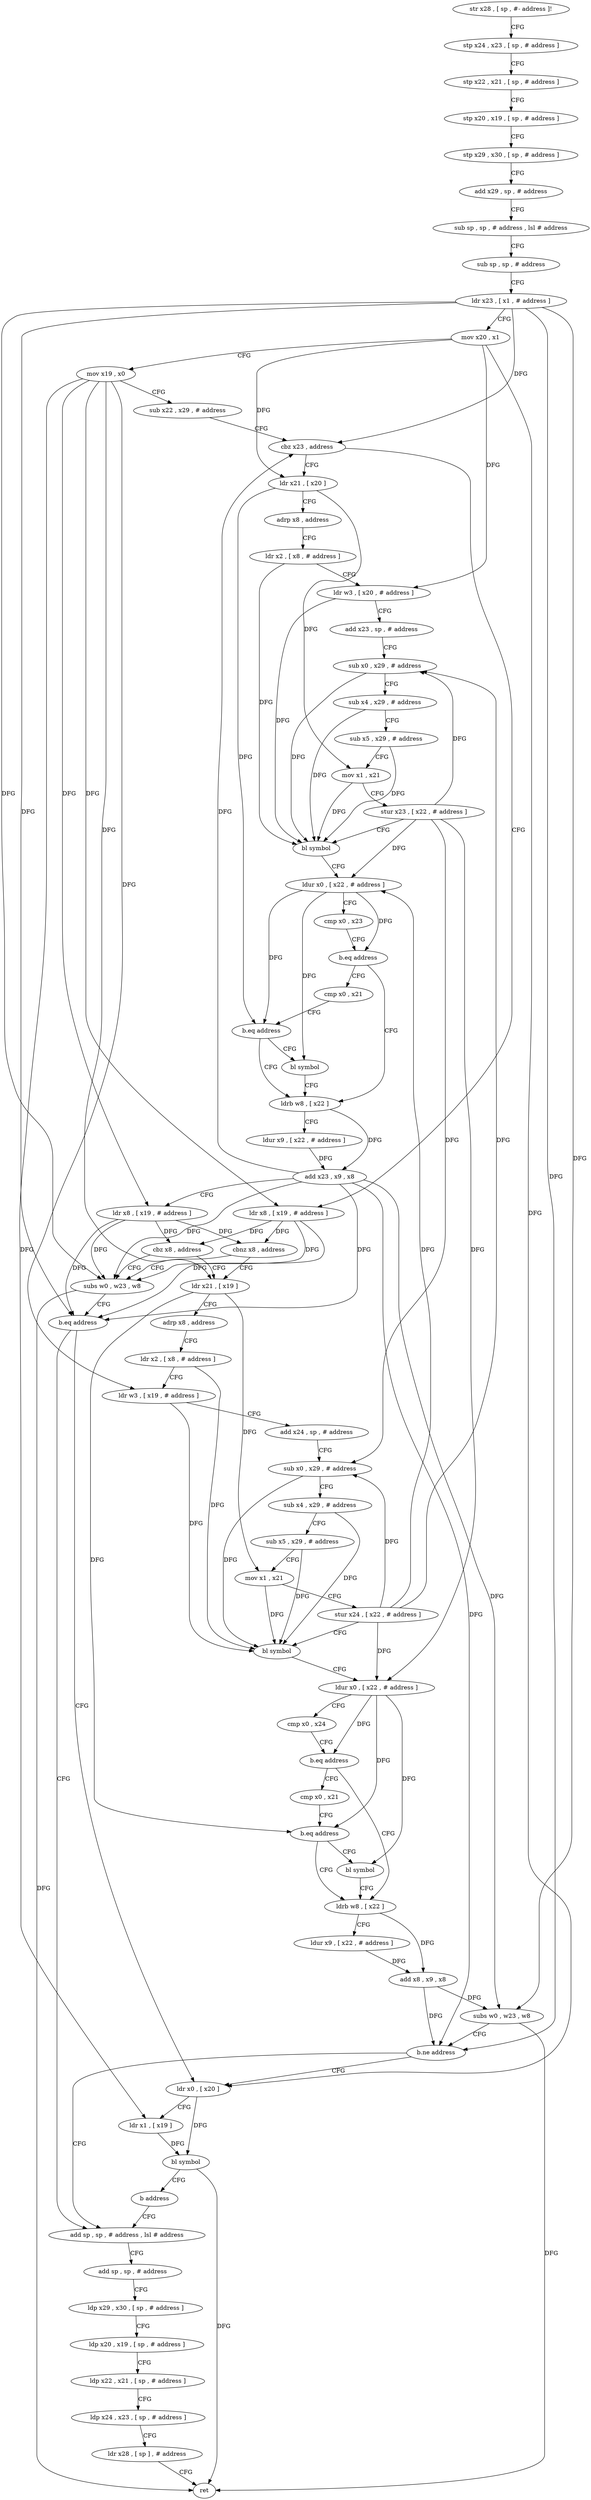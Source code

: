 digraph "func" {
"4238312" [label = "str x28 , [ sp , #- address ]!" ]
"4238316" [label = "stp x24 , x23 , [ sp , # address ]" ]
"4238320" [label = "stp x22 , x21 , [ sp , # address ]" ]
"4238324" [label = "stp x20 , x19 , [ sp , # address ]" ]
"4238328" [label = "stp x29 , x30 , [ sp , # address ]" ]
"4238332" [label = "add x29 , sp , # address" ]
"4238336" [label = "sub sp , sp , # address , lsl # address" ]
"4238340" [label = "sub sp , sp , # address" ]
"4238344" [label = "ldr x23 , [ x1 , # address ]" ]
"4238348" [label = "mov x20 , x1" ]
"4238352" [label = "mov x19 , x0" ]
"4238356" [label = "sub x22 , x29 , # address" ]
"4238360" [label = "cbz x23 , address" ]
"4238412" [label = "ldr x21 , [ x20 ]" ]
"4238364" [label = "ldr x8 , [ x19 , # address ]" ]
"4238416" [label = "adrp x8 , address" ]
"4238420" [label = "ldr x2 , [ x8 , # address ]" ]
"4238424" [label = "ldr w3 , [ x20 , # address ]" ]
"4238428" [label = "add x23 , sp , # address" ]
"4238432" [label = "sub x0 , x29 , # address" ]
"4238436" [label = "sub x4 , x29 , # address" ]
"4238440" [label = "sub x5 , x29 , # address" ]
"4238444" [label = "mov x1 , x21" ]
"4238448" [label = "stur x23 , [ x22 , # address ]" ]
"4238452" [label = "bl symbol" ]
"4238456" [label = "ldur x0 , [ x22 , # address ]" ]
"4238460" [label = "cmp x0 , x23" ]
"4238464" [label = "b.eq address" ]
"4238480" [label = "ldrb w8 , [ x22 ]" ]
"4238468" [label = "cmp x0 , x21" ]
"4238368" [label = "cbz x8 , address" ]
"4238500" [label = "ldr x21 , [ x19 ]" ]
"4238372" [label = "subs w0 , w23 , w8" ]
"4238484" [label = "ldur x9 , [ x22 , # address ]" ]
"4238488" [label = "add x23 , x9 , x8" ]
"4238492" [label = "ldr x8 , [ x19 , # address ]" ]
"4238496" [label = "cbnz x8 , address" ]
"4238472" [label = "b.eq address" ]
"4238476" [label = "bl symbol" ]
"4238504" [label = "adrp x8 , address" ]
"4238508" [label = "ldr x2 , [ x8 , # address ]" ]
"4238512" [label = "ldr w3 , [ x19 , # address ]" ]
"4238516" [label = "add x24 , sp , # address" ]
"4238520" [label = "sub x0 , x29 , # address" ]
"4238524" [label = "sub x4 , x29 , # address" ]
"4238528" [label = "sub x5 , x29 , # address" ]
"4238532" [label = "mov x1 , x21" ]
"4238536" [label = "stur x24 , [ x22 , # address ]" ]
"4238540" [label = "bl symbol" ]
"4238544" [label = "ldur x0 , [ x22 , # address ]" ]
"4238548" [label = "cmp x0 , x24" ]
"4238552" [label = "b.eq address" ]
"4238568" [label = "ldrb w8 , [ x22 ]" ]
"4238556" [label = "cmp x0 , x21" ]
"4238376" [label = "b.eq address" ]
"4238588" [label = "ldr x0 , [ x20 ]" ]
"4238380" [label = "add sp , sp , # address , lsl # address" ]
"4238572" [label = "ldur x9 , [ x22 , # address ]" ]
"4238576" [label = "add x8 , x9 , x8" ]
"4238580" [label = "subs w0 , w23 , w8" ]
"4238584" [label = "b.ne address" ]
"4238560" [label = "b.eq address" ]
"4238564" [label = "bl symbol" ]
"4238592" [label = "ldr x1 , [ x19 ]" ]
"4238596" [label = "bl symbol" ]
"4238600" [label = "b address" ]
"4238384" [label = "add sp , sp , # address" ]
"4238388" [label = "ldp x29 , x30 , [ sp , # address ]" ]
"4238392" [label = "ldp x20 , x19 , [ sp , # address ]" ]
"4238396" [label = "ldp x22 , x21 , [ sp , # address ]" ]
"4238400" [label = "ldp x24 , x23 , [ sp , # address ]" ]
"4238404" [label = "ldr x28 , [ sp ] , # address" ]
"4238408" [label = "ret" ]
"4238312" -> "4238316" [ label = "CFG" ]
"4238316" -> "4238320" [ label = "CFG" ]
"4238320" -> "4238324" [ label = "CFG" ]
"4238324" -> "4238328" [ label = "CFG" ]
"4238328" -> "4238332" [ label = "CFG" ]
"4238332" -> "4238336" [ label = "CFG" ]
"4238336" -> "4238340" [ label = "CFG" ]
"4238340" -> "4238344" [ label = "CFG" ]
"4238344" -> "4238348" [ label = "CFG" ]
"4238344" -> "4238360" [ label = "DFG" ]
"4238344" -> "4238372" [ label = "DFG" ]
"4238344" -> "4238376" [ label = "DFG" ]
"4238344" -> "4238580" [ label = "DFG" ]
"4238344" -> "4238584" [ label = "DFG" ]
"4238348" -> "4238352" [ label = "CFG" ]
"4238348" -> "4238412" [ label = "DFG" ]
"4238348" -> "4238424" [ label = "DFG" ]
"4238348" -> "4238588" [ label = "DFG" ]
"4238352" -> "4238356" [ label = "CFG" ]
"4238352" -> "4238364" [ label = "DFG" ]
"4238352" -> "4238492" [ label = "DFG" ]
"4238352" -> "4238500" [ label = "DFG" ]
"4238352" -> "4238512" [ label = "DFG" ]
"4238352" -> "4238592" [ label = "DFG" ]
"4238356" -> "4238360" [ label = "CFG" ]
"4238360" -> "4238412" [ label = "CFG" ]
"4238360" -> "4238364" [ label = "CFG" ]
"4238412" -> "4238416" [ label = "CFG" ]
"4238412" -> "4238444" [ label = "DFG" ]
"4238412" -> "4238472" [ label = "DFG" ]
"4238364" -> "4238368" [ label = "DFG" ]
"4238364" -> "4238496" [ label = "DFG" ]
"4238364" -> "4238372" [ label = "DFG" ]
"4238364" -> "4238376" [ label = "DFG" ]
"4238416" -> "4238420" [ label = "CFG" ]
"4238420" -> "4238424" [ label = "CFG" ]
"4238420" -> "4238452" [ label = "DFG" ]
"4238424" -> "4238428" [ label = "CFG" ]
"4238424" -> "4238452" [ label = "DFG" ]
"4238428" -> "4238432" [ label = "CFG" ]
"4238432" -> "4238436" [ label = "CFG" ]
"4238432" -> "4238452" [ label = "DFG" ]
"4238436" -> "4238440" [ label = "CFG" ]
"4238436" -> "4238452" [ label = "DFG" ]
"4238440" -> "4238444" [ label = "CFG" ]
"4238440" -> "4238452" [ label = "DFG" ]
"4238444" -> "4238448" [ label = "CFG" ]
"4238444" -> "4238452" [ label = "DFG" ]
"4238448" -> "4238452" [ label = "CFG" ]
"4238448" -> "4238432" [ label = "DFG" ]
"4238448" -> "4238456" [ label = "DFG" ]
"4238448" -> "4238544" [ label = "DFG" ]
"4238448" -> "4238520" [ label = "DFG" ]
"4238452" -> "4238456" [ label = "CFG" ]
"4238456" -> "4238460" [ label = "CFG" ]
"4238456" -> "4238464" [ label = "DFG" ]
"4238456" -> "4238472" [ label = "DFG" ]
"4238456" -> "4238476" [ label = "DFG" ]
"4238460" -> "4238464" [ label = "CFG" ]
"4238464" -> "4238480" [ label = "CFG" ]
"4238464" -> "4238468" [ label = "CFG" ]
"4238480" -> "4238484" [ label = "CFG" ]
"4238480" -> "4238488" [ label = "DFG" ]
"4238468" -> "4238472" [ label = "CFG" ]
"4238368" -> "4238500" [ label = "CFG" ]
"4238368" -> "4238372" [ label = "CFG" ]
"4238500" -> "4238504" [ label = "CFG" ]
"4238500" -> "4238532" [ label = "DFG" ]
"4238500" -> "4238560" [ label = "DFG" ]
"4238372" -> "4238376" [ label = "CFG" ]
"4238372" -> "4238408" [ label = "DFG" ]
"4238484" -> "4238488" [ label = "DFG" ]
"4238488" -> "4238492" [ label = "CFG" ]
"4238488" -> "4238360" [ label = "DFG" ]
"4238488" -> "4238372" [ label = "DFG" ]
"4238488" -> "4238376" [ label = "DFG" ]
"4238488" -> "4238580" [ label = "DFG" ]
"4238488" -> "4238584" [ label = "DFG" ]
"4238492" -> "4238496" [ label = "DFG" ]
"4238492" -> "4238368" [ label = "DFG" ]
"4238492" -> "4238372" [ label = "DFG" ]
"4238492" -> "4238376" [ label = "DFG" ]
"4238496" -> "4238372" [ label = "CFG" ]
"4238496" -> "4238500" [ label = "CFG" ]
"4238472" -> "4238480" [ label = "CFG" ]
"4238472" -> "4238476" [ label = "CFG" ]
"4238476" -> "4238480" [ label = "CFG" ]
"4238504" -> "4238508" [ label = "CFG" ]
"4238508" -> "4238512" [ label = "CFG" ]
"4238508" -> "4238540" [ label = "DFG" ]
"4238512" -> "4238516" [ label = "CFG" ]
"4238512" -> "4238540" [ label = "DFG" ]
"4238516" -> "4238520" [ label = "CFG" ]
"4238520" -> "4238524" [ label = "CFG" ]
"4238520" -> "4238540" [ label = "DFG" ]
"4238524" -> "4238528" [ label = "CFG" ]
"4238524" -> "4238540" [ label = "DFG" ]
"4238528" -> "4238532" [ label = "CFG" ]
"4238528" -> "4238540" [ label = "DFG" ]
"4238532" -> "4238536" [ label = "CFG" ]
"4238532" -> "4238540" [ label = "DFG" ]
"4238536" -> "4238540" [ label = "CFG" ]
"4238536" -> "4238432" [ label = "DFG" ]
"4238536" -> "4238456" [ label = "DFG" ]
"4238536" -> "4238520" [ label = "DFG" ]
"4238536" -> "4238544" [ label = "DFG" ]
"4238540" -> "4238544" [ label = "CFG" ]
"4238544" -> "4238548" [ label = "CFG" ]
"4238544" -> "4238552" [ label = "DFG" ]
"4238544" -> "4238560" [ label = "DFG" ]
"4238544" -> "4238564" [ label = "DFG" ]
"4238548" -> "4238552" [ label = "CFG" ]
"4238552" -> "4238568" [ label = "CFG" ]
"4238552" -> "4238556" [ label = "CFG" ]
"4238568" -> "4238572" [ label = "CFG" ]
"4238568" -> "4238576" [ label = "DFG" ]
"4238556" -> "4238560" [ label = "CFG" ]
"4238376" -> "4238588" [ label = "CFG" ]
"4238376" -> "4238380" [ label = "CFG" ]
"4238588" -> "4238592" [ label = "CFG" ]
"4238588" -> "4238596" [ label = "DFG" ]
"4238380" -> "4238384" [ label = "CFG" ]
"4238572" -> "4238576" [ label = "DFG" ]
"4238576" -> "4238580" [ label = "DFG" ]
"4238576" -> "4238584" [ label = "DFG" ]
"4238580" -> "4238584" [ label = "CFG" ]
"4238580" -> "4238408" [ label = "DFG" ]
"4238584" -> "4238380" [ label = "CFG" ]
"4238584" -> "4238588" [ label = "CFG" ]
"4238560" -> "4238568" [ label = "CFG" ]
"4238560" -> "4238564" [ label = "CFG" ]
"4238564" -> "4238568" [ label = "CFG" ]
"4238592" -> "4238596" [ label = "DFG" ]
"4238596" -> "4238600" [ label = "CFG" ]
"4238596" -> "4238408" [ label = "DFG" ]
"4238600" -> "4238380" [ label = "CFG" ]
"4238384" -> "4238388" [ label = "CFG" ]
"4238388" -> "4238392" [ label = "CFG" ]
"4238392" -> "4238396" [ label = "CFG" ]
"4238396" -> "4238400" [ label = "CFG" ]
"4238400" -> "4238404" [ label = "CFG" ]
"4238404" -> "4238408" [ label = "CFG" ]
}
